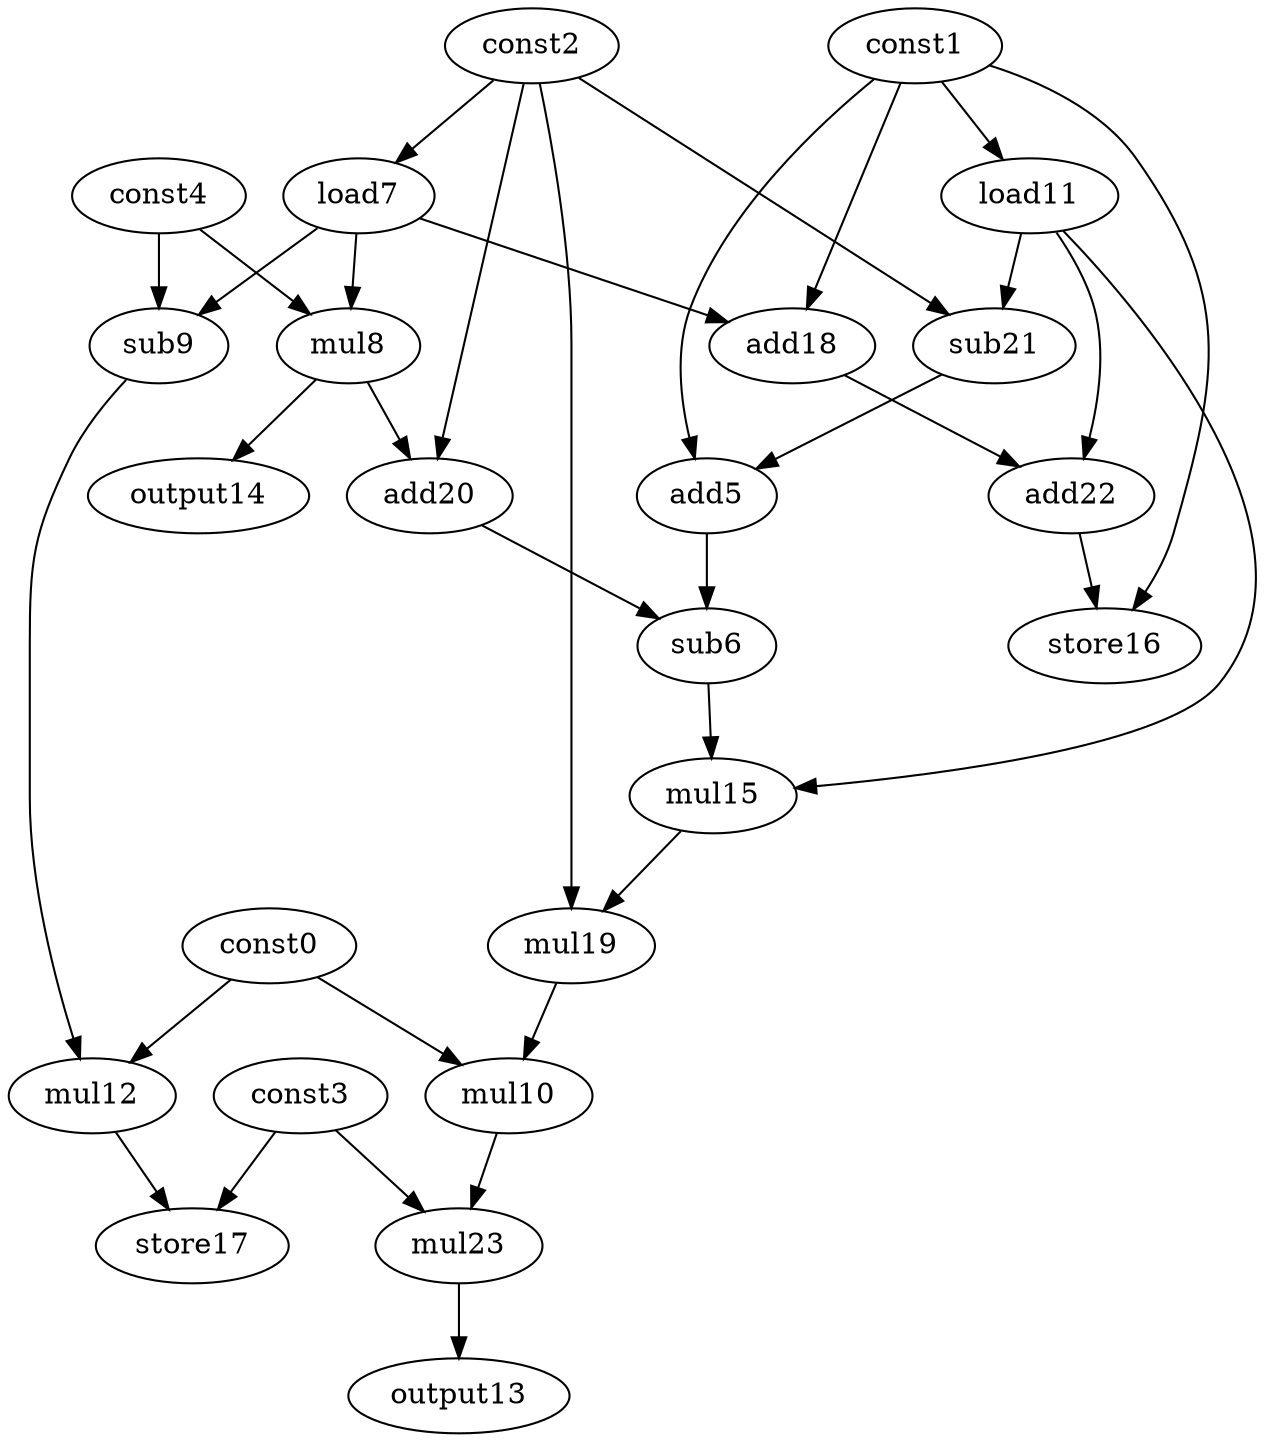 digraph G { 
const0[opcode=const]; 
const1[opcode=const]; 
const2[opcode=const]; 
const3[opcode=const]; 
const4[opcode=const]; 
add5[opcode=add]; 
sub6[opcode=sub]; 
load7[opcode=load]; 
mul8[opcode=mul]; 
sub9[opcode=sub]; 
mul10[opcode=mul]; 
load11[opcode=load]; 
mul12[opcode=mul]; 
output13[opcode=output]; 
output14[opcode=output]; 
mul15[opcode=mul]; 
store16[opcode=store]; 
store17[opcode=store]; 
add18[opcode=add]; 
mul19[opcode=mul]; 
add20[opcode=add]; 
sub21[opcode=sub]; 
add22[opcode=add]; 
mul23[opcode=mul]; 
const2->load7[operand=0];
const1->load11[operand=0];
const4->mul8[operand=0];
load7->mul8[operand=1];
const4->sub9[operand=0];
load7->sub9[operand=1];
const1->add18[operand=0];
load7->add18[operand=1];
const2->sub21[operand=0];
load11->sub21[operand=1];
const1->add5[operand=0];
sub21->add5[operand=1];
const0->mul12[operand=0];
sub9->mul12[operand=1];
mul8->output14[operand=0];
mul8->add20[operand=0];
const2->add20[operand=1];
add18->add22[operand=0];
load11->add22[operand=1];
add20->sub6[operand=0];
add5->sub6[operand=1];
const1->store16[operand=0];
add22->store16[operand=1];
const3->store17[operand=0];
mul12->store17[operand=1];
load11->mul15[operand=0];
sub6->mul15[operand=1];
const2->mul19[operand=0];
mul15->mul19[operand=1];
const0->mul10[operand=0];
mul19->mul10[operand=1];
mul10->mul23[operand=0];
const3->mul23[operand=1];
mul23->output13[operand=0];
}
